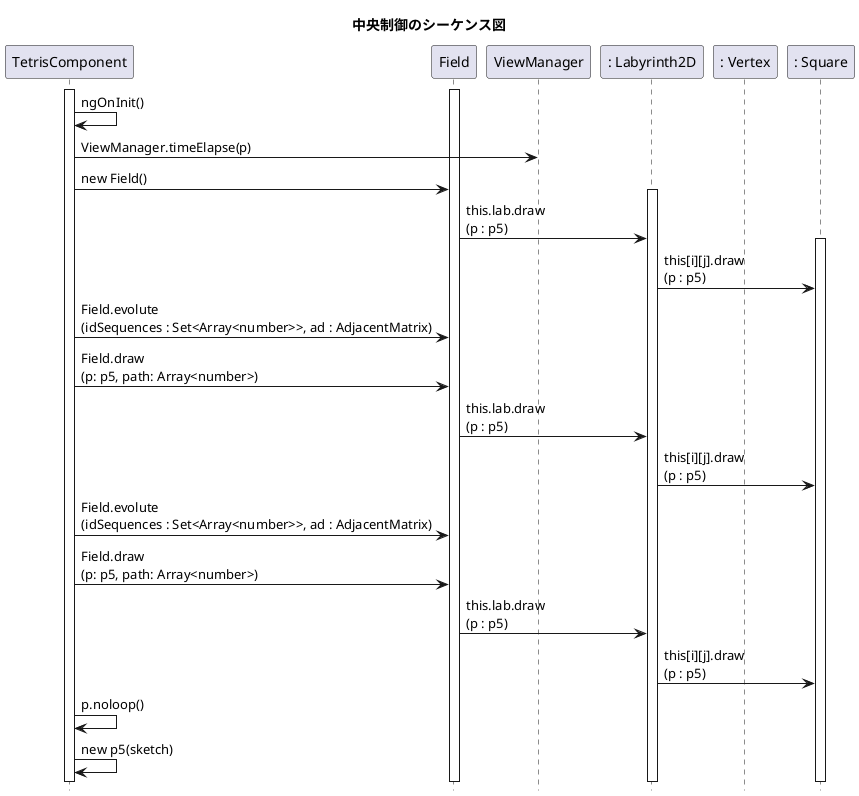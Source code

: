@startuml{TEST2.png}
title 中央制御のシーケンス図
hide footbox

participant "TetrisComponent" as TetrisComponent
participant "Field" as Field
participant "ViewManager" as ViewManager
participant ": Labyrinth2D" as Labyrinth2D
participant ": Vertex" as Vertex
participant ": Square" as Square

activate TetrisComponent
activate Field
TetrisComponent -> TetrisComponent : ngOnInit()
TetrisComponent -> ViewManager : ViewManager.timeElapse(p)
TetrisComponent -> Field : new Field()
activate Labyrinth2D
Field -> Labyrinth2D : this.lab.draw\n(p : p5)
activate Square
Labyrinth2D -> Square : this[i][j].draw\n(p : p5)

TetrisComponent -> Field : Field.evolute\n(idSequences : Set<Array<number>>, ad : AdjacentMatrix)
TetrisComponent -> Field : Field.draw\n(p: p5, path: Array<number>)
Field -> Labyrinth2D : this.lab.draw\n(p : p5)
Labyrinth2D -> Square : this[i][j].draw\n(p : p5)

TetrisComponent -> Field : Field.evolute\n(idSequences : Set<Array<number>>, ad : AdjacentMatrix)
TetrisComponent -> Field : Field.draw\n(p: p5, path: Array<number>)
Field -> Labyrinth2D : this.lab.draw\n(p : p5)
Labyrinth2D -> Square : this[i][j].draw\n(p : p5)

TetrisComponent -> TetrisComponent : p.noloop()
TetrisComponent -> TetrisComponent : new p5(sketch)

